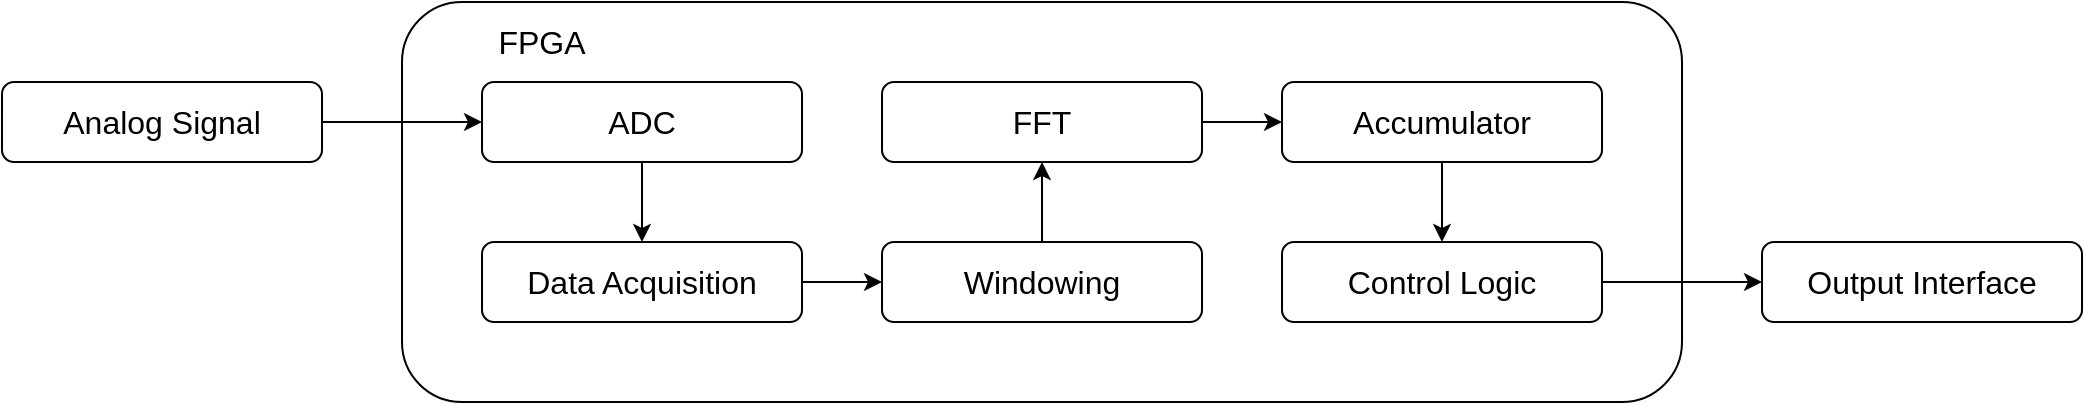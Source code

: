 <mxfile version="22.1.16" type="device">
  <diagram name="Page-1" id="UGmJpMeLMOTwPLV1yJeF">
    <mxGraphModel dx="1272" dy="1654" grid="1" gridSize="10" guides="1" tooltips="1" connect="1" arrows="1" fold="1" page="1" pageScale="1" pageWidth="827" pageHeight="1169" math="0" shadow="0">
      <root>
        <mxCell id="0" />
        <mxCell id="1" parent="0" />
        <mxCell id="eUNoMsK0oyn1OOqEHKfu-16" value="" style="rounded=1;whiteSpace=wrap;html=1;fontSize=16;verticalAlign=middle;" vertex="1" parent="1">
          <mxGeometry x="240" y="40" width="640" height="200" as="geometry" />
        </mxCell>
        <mxCell id="eUNoMsK0oyn1OOqEHKfu-3" value="" style="edgeStyle=orthogonalEdgeStyle;rounded=0;orthogonalLoop=1;jettySize=auto;html=1;fontSize=16;verticalAlign=middle;" edge="1" parent="1" source="eUNoMsK0oyn1OOqEHKfu-1" target="eUNoMsK0oyn1OOqEHKfu-2">
          <mxGeometry relative="1" as="geometry" />
        </mxCell>
        <mxCell id="eUNoMsK0oyn1OOqEHKfu-1" value="Analog Signal" style="rounded=1;whiteSpace=wrap;html=1;fontSize=16;verticalAlign=middle;" vertex="1" parent="1">
          <mxGeometry x="40" y="80" width="160" height="40" as="geometry" />
        </mxCell>
        <mxCell id="eUNoMsK0oyn1OOqEHKfu-5" value="" style="edgeStyle=orthogonalEdgeStyle;rounded=0;orthogonalLoop=1;jettySize=auto;html=1;fontSize=16;verticalAlign=middle;" edge="1" parent="1" source="eUNoMsK0oyn1OOqEHKfu-2" target="eUNoMsK0oyn1OOqEHKfu-4">
          <mxGeometry relative="1" as="geometry" />
        </mxCell>
        <mxCell id="eUNoMsK0oyn1OOqEHKfu-2" value="ADC" style="rounded=1;whiteSpace=wrap;html=1;fontSize=16;verticalAlign=middle;" vertex="1" parent="1">
          <mxGeometry x="280" y="80" width="160" height="40" as="geometry" />
        </mxCell>
        <mxCell id="eUNoMsK0oyn1OOqEHKfu-7" value="" style="edgeStyle=orthogonalEdgeStyle;rounded=0;orthogonalLoop=1;jettySize=auto;html=1;fontSize=16;verticalAlign=middle;exitX=1;exitY=0.5;exitDx=0;exitDy=0;" edge="1" parent="1" source="eUNoMsK0oyn1OOqEHKfu-4" target="eUNoMsK0oyn1OOqEHKfu-6">
          <mxGeometry relative="1" as="geometry">
            <mxPoint x="360" y="210" as="sourcePoint" />
            <Array as="points" />
          </mxGeometry>
        </mxCell>
        <mxCell id="eUNoMsK0oyn1OOqEHKfu-4" value="Data Acquisition" style="rounded=1;whiteSpace=wrap;html=1;fontSize=16;verticalAlign=middle;" vertex="1" parent="1">
          <mxGeometry x="280" y="160" width="160" height="40" as="geometry" />
        </mxCell>
        <mxCell id="eUNoMsK0oyn1OOqEHKfu-9" value="" style="edgeStyle=orthogonalEdgeStyle;rounded=0;orthogonalLoop=1;jettySize=auto;html=1;fontSize=16;verticalAlign=middle;" edge="1" parent="1" source="eUNoMsK0oyn1OOqEHKfu-6" target="eUNoMsK0oyn1OOqEHKfu-8">
          <mxGeometry relative="1" as="geometry" />
        </mxCell>
        <mxCell id="eUNoMsK0oyn1OOqEHKfu-6" value="Windowing" style="rounded=1;whiteSpace=wrap;html=1;fontSize=16;verticalAlign=middle;" vertex="1" parent="1">
          <mxGeometry x="480" y="160" width="160" height="40" as="geometry" />
        </mxCell>
        <mxCell id="eUNoMsK0oyn1OOqEHKfu-11" value="" style="edgeStyle=orthogonalEdgeStyle;rounded=0;orthogonalLoop=1;jettySize=auto;html=1;fontSize=16;verticalAlign=middle;" edge="1" parent="1" source="eUNoMsK0oyn1OOqEHKfu-8" target="eUNoMsK0oyn1OOqEHKfu-10">
          <mxGeometry relative="1" as="geometry" />
        </mxCell>
        <mxCell id="eUNoMsK0oyn1OOqEHKfu-8" value="FFT" style="rounded=1;whiteSpace=wrap;html=1;fontSize=16;verticalAlign=middle;" vertex="1" parent="1">
          <mxGeometry x="480" y="80" width="160" height="40" as="geometry" />
        </mxCell>
        <mxCell id="eUNoMsK0oyn1OOqEHKfu-13" value="" style="edgeStyle=orthogonalEdgeStyle;rounded=0;orthogonalLoop=1;jettySize=auto;html=1;fontSize=16;verticalAlign=middle;" edge="1" parent="1" source="eUNoMsK0oyn1OOqEHKfu-10" target="eUNoMsK0oyn1OOqEHKfu-12">
          <mxGeometry relative="1" as="geometry" />
        </mxCell>
        <mxCell id="eUNoMsK0oyn1OOqEHKfu-10" value="Accumulator" style="rounded=1;whiteSpace=wrap;html=1;fontSize=16;verticalAlign=middle;" vertex="1" parent="1">
          <mxGeometry x="680" y="80" width="160" height="40" as="geometry" />
        </mxCell>
        <mxCell id="eUNoMsK0oyn1OOqEHKfu-15" value="" style="edgeStyle=orthogonalEdgeStyle;rounded=0;orthogonalLoop=1;jettySize=auto;html=1;fontSize=16;verticalAlign=middle;" edge="1" parent="1" source="eUNoMsK0oyn1OOqEHKfu-12" target="eUNoMsK0oyn1OOqEHKfu-14">
          <mxGeometry relative="1" as="geometry" />
        </mxCell>
        <mxCell id="eUNoMsK0oyn1OOqEHKfu-12" value="Control Logic" style="rounded=1;whiteSpace=wrap;html=1;fontSize=16;verticalAlign=middle;" vertex="1" parent="1">
          <mxGeometry x="680" y="160" width="160" height="40" as="geometry" />
        </mxCell>
        <mxCell id="eUNoMsK0oyn1OOqEHKfu-14" value="Output Interface" style="rounded=1;whiteSpace=wrap;html=1;fontSize=16;verticalAlign=middle;" vertex="1" parent="1">
          <mxGeometry x="920" y="160" width="160" height="40" as="geometry" />
        </mxCell>
        <mxCell id="eUNoMsK0oyn1OOqEHKfu-17" value="FPGA" style="text;html=1;strokeColor=none;fillColor=none;align=center;verticalAlign=middle;whiteSpace=wrap;rounded=0;fontSize=16;" vertex="1" parent="1">
          <mxGeometry x="280" y="40" width="60" height="40" as="geometry" />
        </mxCell>
      </root>
    </mxGraphModel>
  </diagram>
</mxfile>

